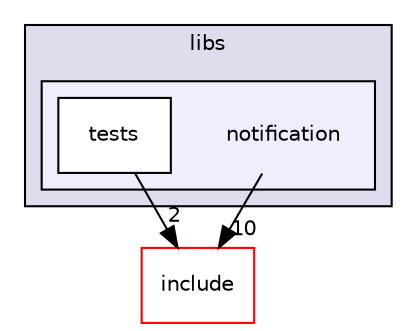 digraph "notification" {
  compound=true
  node [ fontsize="10", fontname="Helvetica"];
  edge [ labelfontsize="10", labelfontname="Helvetica"];
  subgraph clusterdir_87a455bccb09a92130c26a11a880c98a {
    graph [ bgcolor="#ddddee", pencolor="black", label="libs" fontname="Helvetica", fontsize="10", URL="dir_87a455bccb09a92130c26a11a880c98a.html"]
  subgraph clusterdir_a9b84b91dc124b7bd1ef2118e83f8a03 {
    graph [ bgcolor="#eeeeff", pencolor="black", label="" URL="dir_a9b84b91dc124b7bd1ef2118e83f8a03.html"];
    dir_a9b84b91dc124b7bd1ef2118e83f8a03 [shape=plaintext label="notification"];
    dir_6d80e835aa4fbf406c4f8758f975640a [shape=box label="tests" color="black" fillcolor="white" style="filled" URL="dir_6d80e835aa4fbf406c4f8758f975640a.html"];
  }
  }
  dir_b0856f6b0d80ccb263b2f415c91f9e17 [shape=box label="include" fillcolor="white" style="filled" color="red" URL="dir_b0856f6b0d80ccb263b2f415c91f9e17.html"];
  dir_6d80e835aa4fbf406c4f8758f975640a->dir_b0856f6b0d80ccb263b2f415c91f9e17 [headlabel="2", labeldistance=1.5 headhref="dir_000056_000024.html"];
  dir_a9b84b91dc124b7bd1ef2118e83f8a03->dir_b0856f6b0d80ccb263b2f415c91f9e17 [headlabel="10", labeldistance=1.5 headhref="dir_000049_000024.html"];
}
